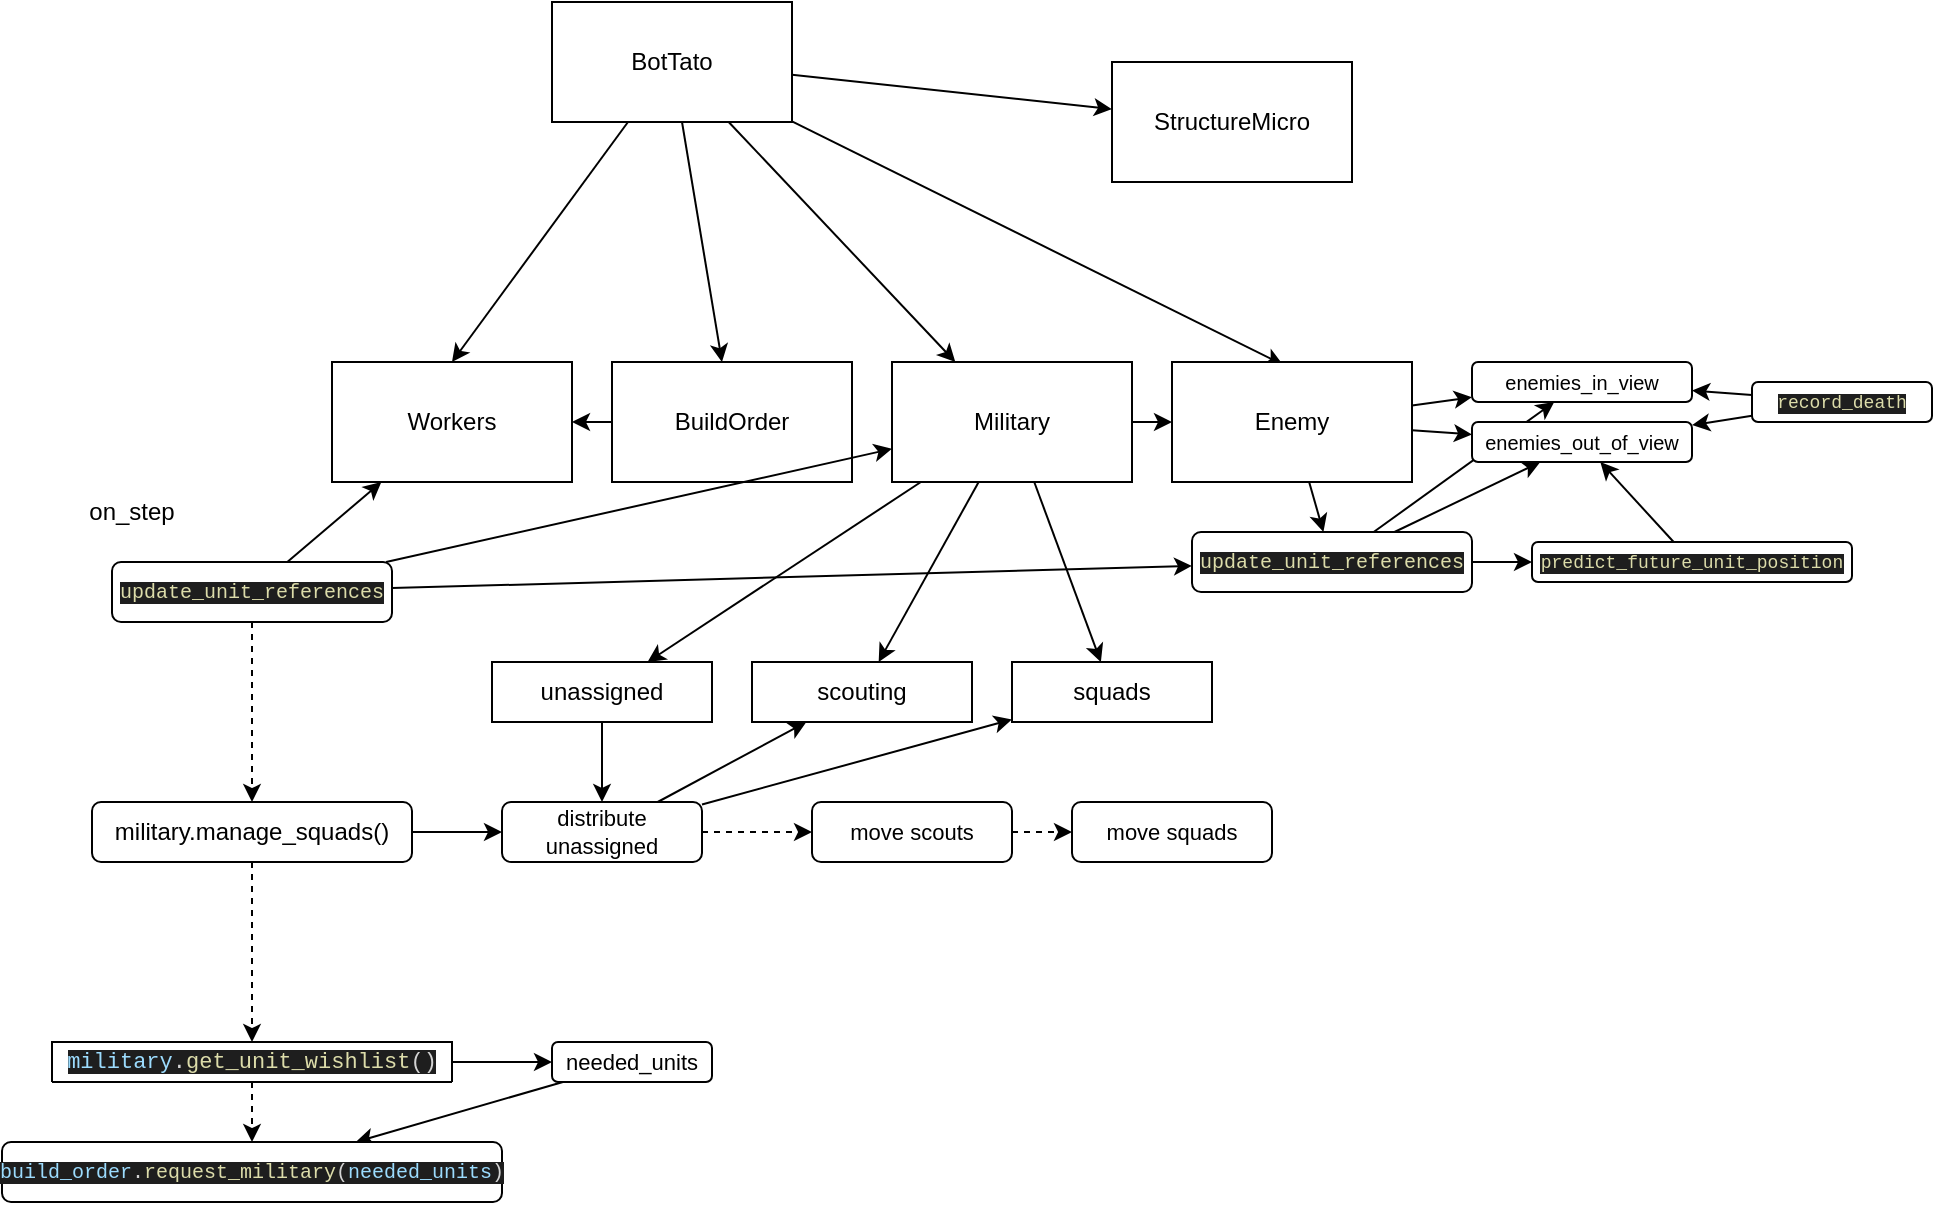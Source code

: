 <mxfile>
    <diagram id="VTQXU-6pX8-Yh1kBja3l" name="Page-1">
        <mxGraphModel dx="1658" dy="839" grid="1" gridSize="10" guides="1" tooltips="1" connect="1" arrows="1" fold="1" page="1" pageScale="1" pageWidth="850" pageHeight="1100" math="0" shadow="0">
            <root>
                <mxCell id="0"/>
                <mxCell id="1" parent="0"/>
                <mxCell id="15" style="edgeStyle=none;html=1;entryX=0.5;entryY=0;entryDx=0;entryDy=0;" edge="1" parent="1" source="6" target="7">
                    <mxGeometry relative="1" as="geometry"/>
                </mxCell>
                <mxCell id="16" style="edgeStyle=none;html=1;entryX=0.463;entryY=0.024;entryDx=0;entryDy=0;entryPerimeter=0;" edge="1" parent="1" source="6" target="8">
                    <mxGeometry relative="1" as="geometry"/>
                </mxCell>
                <mxCell id="17" style="edgeStyle=none;html=1;" edge="1" parent="1" source="6" target="9">
                    <mxGeometry relative="1" as="geometry"/>
                </mxCell>
                <mxCell id="26" style="edgeStyle=none;html=1;" edge="1" parent="1" source="6" target="20">
                    <mxGeometry relative="1" as="geometry"/>
                </mxCell>
                <mxCell id="27" style="edgeStyle=none;html=1;" edge="1" parent="1" source="6" target="19">
                    <mxGeometry relative="1" as="geometry"/>
                </mxCell>
                <UserObject label="BotTato" linkTarget="_blank" id="6">
                    <mxCell style="rounded=0;whiteSpace=wrap;html=1;" vertex="1" parent="1">
                        <mxGeometry x="120" y="10" width="120" height="60" as="geometry"/>
                    </mxCell>
                </UserObject>
                <mxCell id="7" value="Workers" style="rounded=0;whiteSpace=wrap;html=1;" vertex="1" parent="1">
                    <mxGeometry x="10" y="190" width="120" height="60" as="geometry"/>
                </mxCell>
                <mxCell id="56" style="edgeStyle=none;html=1;fontSize=10;" edge="1" parent="1" source="8" target="54">
                    <mxGeometry relative="1" as="geometry"/>
                </mxCell>
                <mxCell id="57" style="edgeStyle=none;html=1;fontSize=10;" edge="1" parent="1" source="8" target="55">
                    <mxGeometry relative="1" as="geometry"/>
                </mxCell>
                <mxCell id="77" style="edgeStyle=none;html=1;fontSize=10;" edge="1" parent="1" source="8" target="76">
                    <mxGeometry relative="1" as="geometry"/>
                </mxCell>
                <mxCell id="8" value="Enemy&lt;span style=&quot;color: rgba(0, 0, 0, 0); font-family: monospace; font-size: 0px; text-align: start;&quot;&gt;%3CmxGraphModel%3E%3Croot%3E%3CmxCell%20id%3D%220%22%2F%3E%3CmxCell%20id%3D%221%22%20parent%3D%220%22%2F%3E%3CmxCell%20id%3D%222%22%20value%3D%22Workers%22%20style%3D%22rounded%3D0%3BwhiteSpace%3Dwrap%3Bhtml%3D1%3B%22%20vertex%3D%221%22%20parent%3D%221%22%3E%3CmxGeometry%20x%3D%2210%22%20y%3D%22130%22%20width%3D%22120%22%20height%3D%2260%22%20as%3D%22geometry%22%2F%3E%3C%2FmxCell%3E%3C%2Froot%3E%3C%2FmxGraphModel%3E&lt;/span&gt;" style="rounded=0;whiteSpace=wrap;html=1;" vertex="1" parent="1">
                    <mxGeometry x="430" y="190" width="120" height="60" as="geometry"/>
                </mxCell>
                <mxCell id="24" style="edgeStyle=none;html=1;" edge="1" parent="1" source="9" target="8">
                    <mxGeometry relative="1" as="geometry"/>
                </mxCell>
                <mxCell id="29" style="edgeStyle=none;html=1;" edge="1" parent="1" source="9" target="28">
                    <mxGeometry relative="1" as="geometry"/>
                </mxCell>
                <mxCell id="34" style="edgeStyle=none;html=1;" edge="1" parent="1" source="9" target="33">
                    <mxGeometry relative="1" as="geometry"/>
                </mxCell>
                <mxCell id="38" style="edgeStyle=none;html=1;" edge="1" parent="1" source="9" target="37">
                    <mxGeometry relative="1" as="geometry"/>
                </mxCell>
                <mxCell id="9" value="Military" style="rounded=0;whiteSpace=wrap;html=1;" vertex="1" parent="1">
                    <mxGeometry x="290" y="190" width="120" height="60" as="geometry"/>
                </mxCell>
                <mxCell id="19" value="StructureMicro" style="rounded=0;whiteSpace=wrap;html=1;" vertex="1" parent="1">
                    <mxGeometry x="400" y="40" width="120" height="60" as="geometry"/>
                </mxCell>
                <mxCell id="25" style="edgeStyle=none;html=1;" edge="1" parent="1" source="20" target="7">
                    <mxGeometry relative="1" as="geometry"/>
                </mxCell>
                <mxCell id="20" value="BuildOrder" style="rounded=0;whiteSpace=wrap;html=1;" vertex="1" parent="1">
                    <mxGeometry x="150" y="190" width="120" height="60" as="geometry"/>
                </mxCell>
                <mxCell id="28" value="squads" style="rounded=0;whiteSpace=wrap;html=1;" vertex="1" parent="1">
                    <mxGeometry x="350" y="340" width="100" height="30" as="geometry"/>
                </mxCell>
                <mxCell id="30" value="on_step" style="text;html=1;strokeColor=none;fillColor=none;align=center;verticalAlign=middle;whiteSpace=wrap;rounded=0;" vertex="1" parent="1">
                    <mxGeometry x="-120" y="250" width="60" height="30" as="geometry"/>
                </mxCell>
                <mxCell id="40" style="edgeStyle=none;html=1;" edge="1" parent="1" source="80" target="33">
                    <mxGeometry relative="1" as="geometry"/>
                </mxCell>
                <mxCell id="41" style="edgeStyle=none;html=1;" edge="1" parent="1" source="80" target="28">
                    <mxGeometry relative="1" as="geometry"/>
                </mxCell>
                <mxCell id="66" style="edgeStyle=none;html=1;fontSize=11;dashed=1;" edge="1" parent="1" source="80" target="64">
                    <mxGeometry relative="1" as="geometry"/>
                </mxCell>
                <mxCell id="67" style="edgeStyle=none;html=1;fontSize=11;dashed=1;" edge="1" parent="1" source="64" target="65">
                    <mxGeometry relative="1" as="geometry"/>
                </mxCell>
                <mxCell id="68" style="edgeStyle=none;html=1;fontSize=11;dashed=1;" edge="1" parent="1" source="31" target="48">
                    <mxGeometry relative="1" as="geometry"/>
                </mxCell>
                <mxCell id="81" style="edgeStyle=none;html=1;fontSize=10;" edge="1" parent="1" source="31" target="80">
                    <mxGeometry relative="1" as="geometry">
                        <mxPoint x="80" y="440" as="targetPoint"/>
                    </mxGeometry>
                </mxCell>
                <mxCell id="31" value="military.manage_squads()" style="rounded=1;whiteSpace=wrap;html=1;" vertex="1" parent="1">
                    <mxGeometry x="-110" y="410" width="160" height="30" as="geometry"/>
                </mxCell>
                <mxCell id="33" value="scouting" style="rounded=0;whiteSpace=wrap;html=1;" vertex="1" parent="1">
                    <mxGeometry x="220" y="340" width="110" height="30" as="geometry"/>
                </mxCell>
                <mxCell id="39" style="edgeStyle=none;html=1;" edge="1" parent="1" source="37" target="80">
                    <mxGeometry relative="1" as="geometry"/>
                </mxCell>
                <mxCell id="37" value="unassigned" style="rounded=0;whiteSpace=wrap;html=1;" vertex="1" parent="1">
                    <mxGeometry x="90" y="340" width="110" height="30" as="geometry"/>
                </mxCell>
                <mxCell id="46" style="edgeStyle=none;html=1;fontSize=10;" edge="1" parent="1" source="43" target="45">
                    <mxGeometry relative="1" as="geometry"/>
                </mxCell>
                <mxCell id="43" value="needed_units" style="rounded=1;whiteSpace=wrap;html=1;fontSize=11;" vertex="1" parent="1">
                    <mxGeometry x="120" y="530" width="80" height="20" as="geometry"/>
                </mxCell>
                <mxCell id="45" value="&lt;span style=&quot;background-color: rgb(30, 30, 30); font-family: Consolas, &amp;quot;Courier New&amp;quot;, monospace; color: rgb(156, 220, 254);&quot;&gt;build_order&lt;/span&gt;&lt;span style=&quot;background-color: rgb(30, 30, 30); color: rgb(212, 212, 212); font-family: Consolas, &amp;quot;Courier New&amp;quot;, monospace;&quot;&gt;.&lt;/span&gt;&lt;span style=&quot;background-color: rgb(30, 30, 30); font-family: Consolas, &amp;quot;Courier New&amp;quot;, monospace; color: rgb(220, 220, 170);&quot;&gt;request_military&lt;/span&gt;&lt;span style=&quot;background-color: rgb(30, 30, 30); color: rgb(212, 212, 212); font-family: Consolas, &amp;quot;Courier New&amp;quot;, monospace;&quot;&gt;(&lt;/span&gt;&lt;span style=&quot;background-color: rgb(30, 30, 30); font-family: Consolas, &amp;quot;Courier New&amp;quot;, monospace; color: rgb(156, 220, 254);&quot;&gt;needed_units&lt;/span&gt;&lt;span style=&quot;background-color: rgb(30, 30, 30); color: rgb(212, 212, 212); font-family: Consolas, &amp;quot;Courier New&amp;quot;, monospace;&quot;&gt;)&lt;/span&gt;&lt;br&gt;" style="rounded=1;whiteSpace=wrap;html=1;fontSize=10;" vertex="1" parent="1">
                    <mxGeometry x="-155" y="580" width="250" height="30" as="geometry"/>
                </mxCell>
                <mxCell id="53" style="edgeStyle=none;html=1;fontSize=10;" edge="1" parent="1" source="48" target="43">
                    <mxGeometry relative="1" as="geometry"/>
                </mxCell>
                <mxCell id="79" style="edgeStyle=none;html=1;fontSize=10;dashed=1;" edge="1" parent="1" source="48" target="45">
                    <mxGeometry relative="1" as="geometry"/>
                </mxCell>
                <mxCell id="48" value="&lt;span style=&quot;font-size: 11px; font-weight: 400; background-color: rgb(30, 30, 30); font-family: Consolas, &amp;quot;Courier New&amp;quot;, monospace; color: rgb(156, 220, 254);&quot;&gt;military&lt;/span&gt;&lt;span style=&quot;font-size: 11px; font-weight: 400; background-color: rgb(30, 30, 30); color: rgb(212, 212, 212); font-family: Consolas, &amp;quot;Courier New&amp;quot;, monospace;&quot;&gt;.&lt;/span&gt;&lt;span style=&quot;font-size: 11px; font-weight: 400; background-color: rgb(30, 30, 30); font-family: Consolas, &amp;quot;Courier New&amp;quot;, monospace; color: rgb(220, 220, 170);&quot;&gt;get_unit_wishlist&lt;/span&gt;&lt;span style=&quot;font-size: 11px; font-weight: 400; background-color: rgb(30, 30, 30); color: rgb(212, 212, 212); font-family: Consolas, &amp;quot;Courier New&amp;quot;, monospace;&quot;&gt;()&lt;/span&gt;" style="swimlane;whiteSpace=wrap;html=1;fontSize=10;fillStyle=solid;gradientColor=none;fillColor=default;strokeColor=default;swimlaneLine=1;glass=0;rounded=0;shadow=0;arcSize=0;" vertex="1" collapsed="1" parent="1">
                    <mxGeometry x="-130" y="530" width="200" height="20" as="geometry">
                        <mxRectangle x="140" y="430" width="230" height="100" as="alternateBounds"/>
                    </mxGeometry>
                </mxCell>
                <mxCell id="50" value="scouts needed? if so return scouts wanted" style="text;html=1;strokeColor=none;fillColor=default;align=left;verticalAlign=middle;whiteSpace=wrap;rounded=0;fontSize=10;" vertex="1" parent="48">
                    <mxGeometry y="20" width="230" height="20" as="geometry"/>
                </mxCell>
                <mxCell id="51" value="simulate_battle()" style="text;html=1;strokeColor=none;fillColor=default;align=left;verticalAlign=middle;whiteSpace=wrap;rounded=0;fontSize=10;" vertex="1" parent="48">
                    <mxGeometry y="40" width="230" height="10" as="geometry"/>
                </mxCell>
                <mxCell id="52" value="&amp;nbsp; while both sides have units&lt;br&gt;&amp;nbsp; &amp;nbsp; simulate nearest units attacking each other&lt;br&gt;&amp;nbsp; return lists of surviving friendly and enemy units&amp;nbsp; &amp;nbsp;(one will be empty)" style="text;html=1;strokeColor=none;fillColor=default;align=left;verticalAlign=middle;whiteSpace=wrap;rounded=0;fontSize=10;" vertex="1" parent="48">
                    <mxGeometry y="50" width="230" height="50" as="geometry"/>
                </mxCell>
                <mxCell id="59" style="edgeStyle=none;html=1;fontSize=9;" edge="1" parent="1" source="58" target="54">
                    <mxGeometry relative="1" as="geometry">
                        <mxPoint x="620" y="260" as="targetPoint"/>
                    </mxGeometry>
                </mxCell>
                <mxCell id="55" value="enemies_in_view" style="rounded=1;whiteSpace=wrap;html=1;shadow=0;glass=0;sketch=0;fillStyle=solid;strokeColor=default;fontSize=10;fillColor=default;gradientColor=none;" vertex="1" parent="1">
                    <mxGeometry x="580" y="190" width="110" height="20" as="geometry"/>
                </mxCell>
                <mxCell id="58" value="&lt;span style=&quot;color: rgb(220, 220, 170); background-color: rgb(30, 30, 30); font-family: Consolas, &amp;quot;Courier New&amp;quot;, monospace;&quot;&gt;predict_future_unit_position&lt;/span&gt;&lt;br&gt;" style="rounded=1;whiteSpace=wrap;html=1;shadow=0;glass=0;sketch=0;fillStyle=solid;strokeColor=default;fontSize=9;fillColor=default;gradientColor=none;" vertex="1" parent="1">
                    <mxGeometry x="610" y="280" width="160" height="20" as="geometry"/>
                </mxCell>
                <mxCell id="62" style="edgeStyle=none;html=1;fontSize=9;" edge="1" parent="1" source="60" target="54">
                    <mxGeometry relative="1" as="geometry"/>
                </mxCell>
                <mxCell id="63" style="edgeStyle=none;html=1;fontSize=9;" edge="1" parent="1" source="60" target="55">
                    <mxGeometry relative="1" as="geometry"/>
                </mxCell>
                <mxCell id="60" value="&lt;span style=&quot;color: rgb(220, 220, 170); background-color: rgb(30, 30, 30); font-family: Consolas, &amp;quot;Courier New&amp;quot;, monospace;&quot;&gt;record_death&lt;/span&gt;&lt;br&gt;" style="rounded=1;whiteSpace=wrap;html=1;shadow=0;glass=0;sketch=0;fillStyle=solid;strokeColor=default;fontSize=9;fillColor=default;gradientColor=none;" vertex="1" parent="1">
                    <mxGeometry x="720" y="200" width="90" height="20" as="geometry"/>
                </mxCell>
                <mxCell id="64" value="move scouts" style="rounded=1;whiteSpace=wrap;html=1;shadow=0;glass=0;sketch=0;fillStyle=solid;strokeColor=default;fontSize=11;fillColor=default;gradientColor=none;" vertex="1" parent="1">
                    <mxGeometry x="250" y="410" width="100" height="30" as="geometry"/>
                </mxCell>
                <mxCell id="65" value="move squads" style="rounded=1;whiteSpace=wrap;html=1;shadow=0;glass=0;sketch=0;fillStyle=solid;strokeColor=default;fontSize=11;fillColor=default;gradientColor=none;" vertex="1" parent="1">
                    <mxGeometry x="380" y="410" width="100" height="30" as="geometry"/>
                </mxCell>
                <mxCell id="72" style="edgeStyle=none;html=1;fontSize=11;" edge="1" parent="1" source="70" target="7">
                    <mxGeometry relative="1" as="geometry"/>
                </mxCell>
                <mxCell id="73" style="edgeStyle=none;html=1;fontSize=11;" edge="1" parent="1" source="70" target="9">
                    <mxGeometry relative="1" as="geometry"/>
                </mxCell>
                <mxCell id="74" style="edgeStyle=none;html=1;fontSize=11;" edge="1" parent="1" source="70" target="76">
                    <mxGeometry relative="1" as="geometry"/>
                </mxCell>
                <mxCell id="75" style="edgeStyle=none;html=1;fontSize=11;dashed=1;" edge="1" parent="1" source="70" target="31">
                    <mxGeometry relative="1" as="geometry"/>
                </mxCell>
                <mxCell id="70" value="&lt;span style=&quot;color: rgb(220, 220, 170); background-color: rgb(30, 30, 30); font-family: Consolas, &amp;quot;Courier New&amp;quot;, monospace; font-size: 10px;&quot;&gt;update_unit_references&lt;/span&gt;&lt;br style=&quot;font-size: 10px;&quot;&gt;" style="rounded=1;whiteSpace=wrap;html=1;shadow=0;glass=0;sketch=0;fillStyle=solid;strokeColor=default;fontSize=10;fillColor=default;gradientColor=none;" vertex="1" parent="1">
                    <mxGeometry x="-100" y="290" width="140" height="30" as="geometry"/>
                </mxCell>
                <mxCell id="82" style="edgeStyle=none;html=1;fontSize=10;" edge="1" parent="1" source="76" target="58">
                    <mxGeometry relative="1" as="geometry"/>
                </mxCell>
                <mxCell id="83" style="edgeStyle=none;html=1;fontSize=10;" edge="1" parent="1" source="76" target="55">
                    <mxGeometry relative="1" as="geometry"/>
                </mxCell>
                <mxCell id="84" style="edgeStyle=none;html=1;fontSize=10;" edge="1" parent="1" source="76" target="54">
                    <mxGeometry relative="1" as="geometry"/>
                </mxCell>
                <mxCell id="76" value="&lt;span style=&quot;color: rgb(220, 220, 170); background-color: rgb(30, 30, 30); font-family: Consolas, &amp;quot;Courier New&amp;quot;, monospace; font-size: 10px;&quot;&gt;update_unit_references&lt;/span&gt;&lt;br style=&quot;font-size: 10px;&quot;&gt;" style="rounded=1;whiteSpace=wrap;html=1;shadow=0;glass=0;sketch=0;fillStyle=solid;strokeColor=default;fontSize=10;fillColor=default;gradientColor=none;" vertex="1" parent="1">
                    <mxGeometry x="440" y="275" width="140" height="30" as="geometry"/>
                </mxCell>
                <mxCell id="80" value="distribute unassigned" style="rounded=1;whiteSpace=wrap;html=1;shadow=0;glass=0;sketch=0;fillStyle=solid;strokeColor=default;fontSize=11;fillColor=default;gradientColor=none;" vertex="1" parent="1">
                    <mxGeometry x="95" y="410" width="100" height="30" as="geometry"/>
                </mxCell>
                <mxCell id="54" value="enemies_out_of_view" style="rounded=1;whiteSpace=wrap;html=1;shadow=0;glass=0;sketch=0;fillStyle=solid;strokeColor=default;fontSize=10;fillColor=default;gradientColor=none;" vertex="1" parent="1">
                    <mxGeometry x="580" y="220" width="110" height="20" as="geometry"/>
                </mxCell>
            </root>
        </mxGraphModel>
    </diagram>
</mxfile>